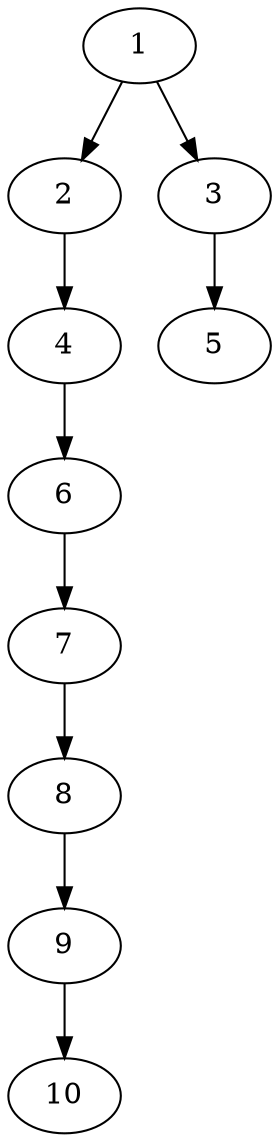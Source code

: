 // DAG (tier=1-easy, mode=compute, n=10, ccr=0.256, fat=0.472, density=0.231, regular=0.715, jump=0.067, mindata=262144, maxdata=2097152)
// DAG automatically generated by daggen at Sun Aug 24 16:33:32 2025
// /home/ermia/Project/Environments/daggen/bin/daggen --dot --ccr 0.256 --fat 0.472 --regular 0.715 --density 0.231 --jump 0.067 --mindata 262144 --maxdata 2097152 -n 10 
digraph G {
  1 [size="581263022882816000", alpha="0.03", expect_size="290631511441408000"]
  1 -> 2 [size ="5571923148800"]
  1 -> 3 [size ="5571923148800"]
  2 [size="775773529631316", alpha="0.12", expect_size="387886764815658"]
  2 -> 4 [size ="18349585072128"]
  3 [size="441874847511982", alpha="0.07", expect_size="220937423755991"]
  3 -> 5 [size ="7069281288192"]
  4 [size="52992450972979008", alpha="0.15", expect_size="26496225486489504"]
  4 -> 6 [size ="25397349580800"]
  5 [size="21218869692904820", alpha="0.09", expect_size="10609434846452410"]
  6 [size="41253536088049104", alpha="0.16", expect_size="20626768044024552"]
  6 -> 7 [size ="22069454569472"]
  7 [size="227621704618481", alpha="0.00", expect_size="113810852309240"]
  7 -> 8 [size ="11879107788800"]
  8 [size="1697765272846336000", alpha="0.16", expect_size="848882636423168000"]
  8 -> 9 [size ="11385228492800"]
  9 [size="252764444727461", alpha="0.19", expect_size="126382222363730"]
  9 -> 10 [size ="4324528750592"]
  10 [size="546827841581484", alpha="0.18", expect_size="273413920790742"]
}
